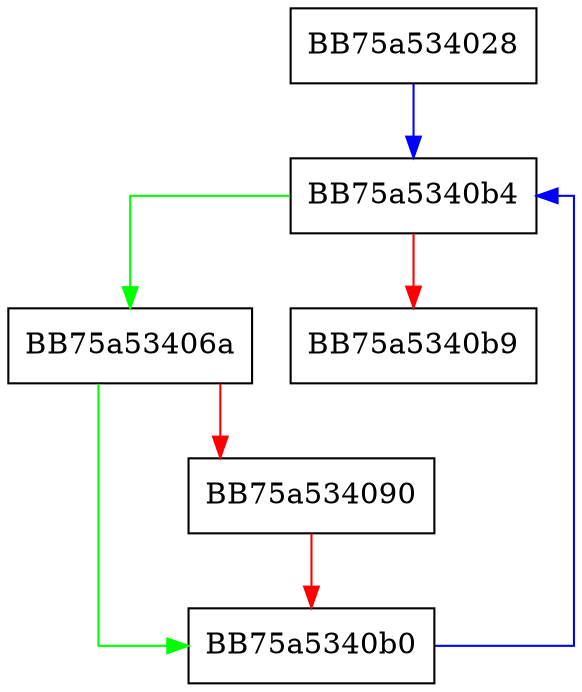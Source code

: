 digraph SandboxSetClientConfiguration {
  node [shape="box"];
  graph [splines=ortho];
  BB75a534028 -> BB75a5340b4 [color="blue"];
  BB75a53406a -> BB75a5340b0 [color="green"];
  BB75a53406a -> BB75a534090 [color="red"];
  BB75a534090 -> BB75a5340b0 [color="red"];
  BB75a5340b0 -> BB75a5340b4 [color="blue"];
  BB75a5340b4 -> BB75a53406a [color="green"];
  BB75a5340b4 -> BB75a5340b9 [color="red"];
}